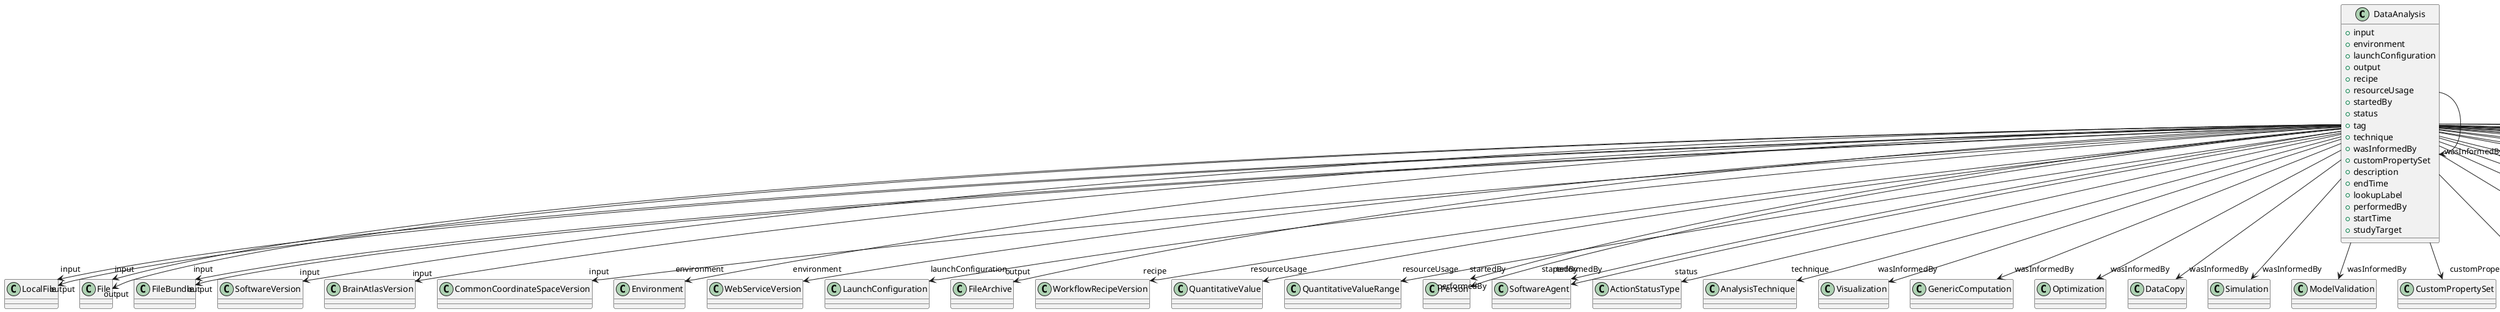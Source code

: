@startuml
class DataAnalysis {
+input
+environment
+launchConfiguration
+output
+recipe
+resourceUsage
+startedBy
+status
+tag
+technique
+wasInformedBy
+customPropertySet
+description
+endTime
+lookupLabel
+performedBy
+startTime
+studyTarget

}
DataAnalysis -d-> "input" LocalFile
DataAnalysis -d-> "input" File
DataAnalysis -d-> "input" FileBundle
DataAnalysis -d-> "input" SoftwareVersion
DataAnalysis -d-> "input" BrainAtlasVersion
DataAnalysis -d-> "input" CommonCoordinateSpaceVersion
DataAnalysis -d-> "environment" Environment
DataAnalysis -d-> "environment" WebServiceVersion
DataAnalysis -d-> "launchConfiguration" LaunchConfiguration
DataAnalysis -d-> "output" LocalFile
DataAnalysis -d-> "output" File
DataAnalysis -d-> "output" FileArchive
DataAnalysis -d-> "output" FileBundle
DataAnalysis -d-> "recipe" WorkflowRecipeVersion
DataAnalysis -d-> "resourceUsage" QuantitativeValue
DataAnalysis -d-> "resourceUsage" QuantitativeValueRange
DataAnalysis -d-> "startedBy" Person
DataAnalysis -d-> "startedBy" SoftwareAgent
DataAnalysis -d-> "status" ActionStatusType
DataAnalysis -d-> "technique" AnalysisTechnique
DataAnalysis -d-> "wasInformedBy" Visualization
DataAnalysis -d-> "wasInformedBy" GenericComputation
DataAnalysis -d-> "wasInformedBy" Optimization
DataAnalysis -d-> "wasInformedBy" DataCopy
DataAnalysis -d-> "wasInformedBy" DataAnalysis
DataAnalysis -d-> "wasInformedBy" Simulation
DataAnalysis -d-> "wasInformedBy" ModelValidation
DataAnalysis -d-> "customPropertySet" CustomPropertySet
DataAnalysis -d-> "performedBy" Person
DataAnalysis -d-> "performedBy" SoftwareAgent
DataAnalysis -d-> "studyTarget" BreedingType
DataAnalysis -d-> "studyTarget" AuditoryStimulusType
DataAnalysis -d-> "studyTarget" Organ
DataAnalysis -d-> "studyTarget" OrganismSubstance
DataAnalysis -d-> "studyTarget" Handedness
DataAnalysis -d-> "studyTarget" UBERONParcellation
DataAnalysis -d-> "studyTarget" BiologicalSex
DataAnalysis -d-> "studyTarget" TermSuggestion
DataAnalysis -d-> "studyTarget" MolecularEntity
DataAnalysis -d-> "studyTarget" GeneticStrainType
DataAnalysis -d-> "studyTarget" CellCultureType
DataAnalysis -d-> "studyTarget" SubcellularEntity
DataAnalysis -d-> "studyTarget" TactileStimulusType
DataAnalysis -d-> "studyTarget" VisualStimulusType
DataAnalysis -d-> "studyTarget" ElectricalStimulusType
DataAnalysis -d-> "studyTarget" Species
DataAnalysis -d-> "studyTarget" OpticalStimulusType
DataAnalysis -d-> "studyTarget" Disease
DataAnalysis -d-> "studyTarget" CellType
DataAnalysis -d-> "studyTarget" OlfactoryStimulusType
DataAnalysis -d-> "studyTarget" GustatoryStimulusType
DataAnalysis -d-> "studyTarget" DiseaseModel
DataAnalysis -d-> "studyTarget" BiologicalOrder
DataAnalysis -d-> "studyTarget" OrganismSystem
DataAnalysis -d-> "studyTarget" ParcellationEntity
DataAnalysis -d-> "studyTarget" ParcellationEntityVersion
DataAnalysis -d-> "studyTarget" CustomAnatomicalEntity

@enduml